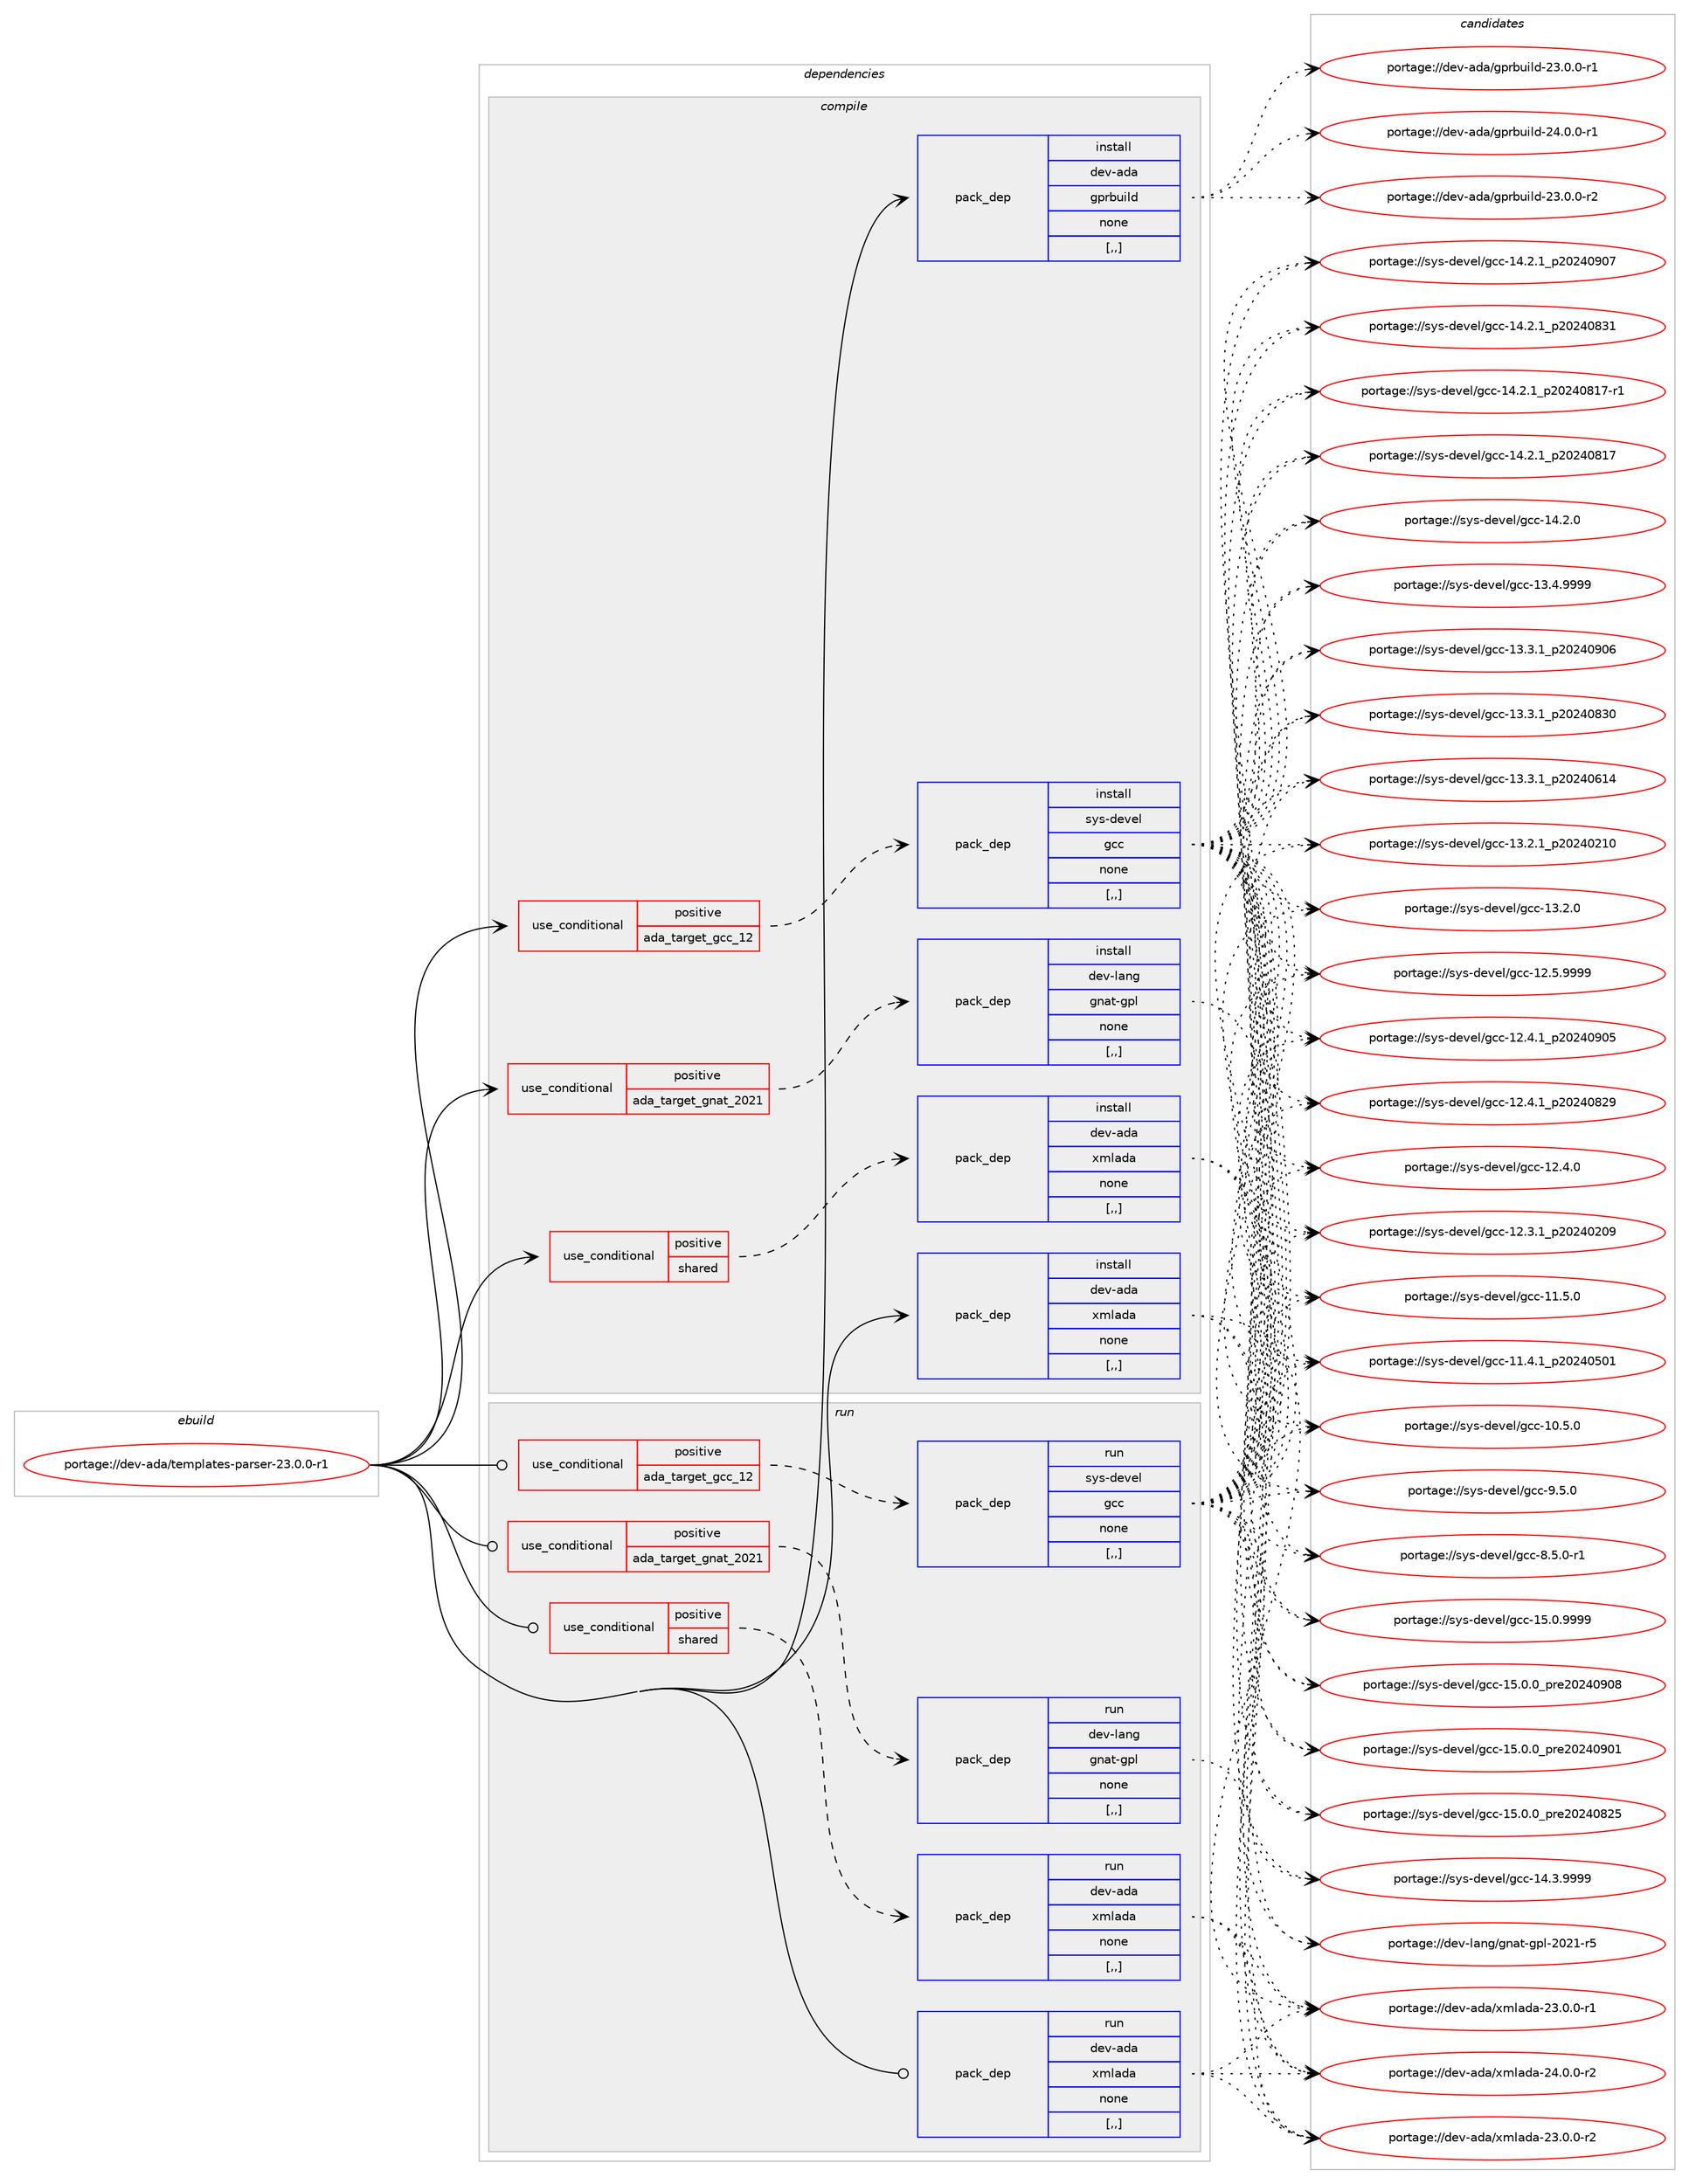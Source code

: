 digraph prolog {

# *************
# Graph options
# *************

newrank=true;
concentrate=true;
compound=true;
graph [rankdir=LR,fontname=Helvetica,fontsize=10,ranksep=1.5];#, ranksep=2.5, nodesep=0.2];
edge  [arrowhead=vee];
node  [fontname=Helvetica,fontsize=10];

# **********
# The ebuild
# **********

subgraph cluster_leftcol {
color=gray;
label=<<i>ebuild</i>>;
id [label="portage://dev-ada/templates-parser-23.0.0-r1", color=red, width=4, href="../dev-ada/templates-parser-23.0.0-r1.svg"];
}

# ****************
# The dependencies
# ****************

subgraph cluster_midcol {
color=gray;
label=<<i>dependencies</i>>;
subgraph cluster_compile {
fillcolor="#eeeeee";
style=filled;
label=<<i>compile</i>>;
subgraph cond146524 {
dependency557689 [label=<<TABLE BORDER="0" CELLBORDER="1" CELLSPACING="0" CELLPADDING="4"><TR><TD ROWSPAN="3" CELLPADDING="10">use_conditional</TD></TR><TR><TD>positive</TD></TR><TR><TD>ada_target_gcc_12</TD></TR></TABLE>>, shape=none, color=red];
subgraph pack406643 {
dependency557690 [label=<<TABLE BORDER="0" CELLBORDER="1" CELLSPACING="0" CELLPADDING="4" WIDTH="220"><TR><TD ROWSPAN="6" CELLPADDING="30">pack_dep</TD></TR><TR><TD WIDTH="110">install</TD></TR><TR><TD>sys-devel</TD></TR><TR><TD>gcc</TD></TR><TR><TD>none</TD></TR><TR><TD>[,,]</TD></TR></TABLE>>, shape=none, color=blue];
}
dependency557689:e -> dependency557690:w [weight=20,style="dashed",arrowhead="vee"];
}
id:e -> dependency557689:w [weight=20,style="solid",arrowhead="vee"];
subgraph cond146525 {
dependency557691 [label=<<TABLE BORDER="0" CELLBORDER="1" CELLSPACING="0" CELLPADDING="4"><TR><TD ROWSPAN="3" CELLPADDING="10">use_conditional</TD></TR><TR><TD>positive</TD></TR><TR><TD>ada_target_gnat_2021</TD></TR></TABLE>>, shape=none, color=red];
subgraph pack406644 {
dependency557692 [label=<<TABLE BORDER="0" CELLBORDER="1" CELLSPACING="0" CELLPADDING="4" WIDTH="220"><TR><TD ROWSPAN="6" CELLPADDING="30">pack_dep</TD></TR><TR><TD WIDTH="110">install</TD></TR><TR><TD>dev-lang</TD></TR><TR><TD>gnat-gpl</TD></TR><TR><TD>none</TD></TR><TR><TD>[,,]</TD></TR></TABLE>>, shape=none, color=blue];
}
dependency557691:e -> dependency557692:w [weight=20,style="dashed",arrowhead="vee"];
}
id:e -> dependency557691:w [weight=20,style="solid",arrowhead="vee"];
subgraph cond146526 {
dependency557693 [label=<<TABLE BORDER="0" CELLBORDER="1" CELLSPACING="0" CELLPADDING="4"><TR><TD ROWSPAN="3" CELLPADDING="10">use_conditional</TD></TR><TR><TD>positive</TD></TR><TR><TD>shared</TD></TR></TABLE>>, shape=none, color=red];
subgraph pack406645 {
dependency557694 [label=<<TABLE BORDER="0" CELLBORDER="1" CELLSPACING="0" CELLPADDING="4" WIDTH="220"><TR><TD ROWSPAN="6" CELLPADDING="30">pack_dep</TD></TR><TR><TD WIDTH="110">install</TD></TR><TR><TD>dev-ada</TD></TR><TR><TD>xmlada</TD></TR><TR><TD>none</TD></TR><TR><TD>[,,]</TD></TR></TABLE>>, shape=none, color=blue];
}
dependency557693:e -> dependency557694:w [weight=20,style="dashed",arrowhead="vee"];
}
id:e -> dependency557693:w [weight=20,style="solid",arrowhead="vee"];
subgraph pack406646 {
dependency557695 [label=<<TABLE BORDER="0" CELLBORDER="1" CELLSPACING="0" CELLPADDING="4" WIDTH="220"><TR><TD ROWSPAN="6" CELLPADDING="30">pack_dep</TD></TR><TR><TD WIDTH="110">install</TD></TR><TR><TD>dev-ada</TD></TR><TR><TD>gprbuild</TD></TR><TR><TD>none</TD></TR><TR><TD>[,,]</TD></TR></TABLE>>, shape=none, color=blue];
}
id:e -> dependency557695:w [weight=20,style="solid",arrowhead="vee"];
subgraph pack406647 {
dependency557696 [label=<<TABLE BORDER="0" CELLBORDER="1" CELLSPACING="0" CELLPADDING="4" WIDTH="220"><TR><TD ROWSPAN="6" CELLPADDING="30">pack_dep</TD></TR><TR><TD WIDTH="110">install</TD></TR><TR><TD>dev-ada</TD></TR><TR><TD>xmlada</TD></TR><TR><TD>none</TD></TR><TR><TD>[,,]</TD></TR></TABLE>>, shape=none, color=blue];
}
id:e -> dependency557696:w [weight=20,style="solid",arrowhead="vee"];
}
subgraph cluster_compileandrun {
fillcolor="#eeeeee";
style=filled;
label=<<i>compile and run</i>>;
}
subgraph cluster_run {
fillcolor="#eeeeee";
style=filled;
label=<<i>run</i>>;
subgraph cond146527 {
dependency557697 [label=<<TABLE BORDER="0" CELLBORDER="1" CELLSPACING="0" CELLPADDING="4"><TR><TD ROWSPAN="3" CELLPADDING="10">use_conditional</TD></TR><TR><TD>positive</TD></TR><TR><TD>ada_target_gcc_12</TD></TR></TABLE>>, shape=none, color=red];
subgraph pack406648 {
dependency557698 [label=<<TABLE BORDER="0" CELLBORDER="1" CELLSPACING="0" CELLPADDING="4" WIDTH="220"><TR><TD ROWSPAN="6" CELLPADDING="30">pack_dep</TD></TR><TR><TD WIDTH="110">run</TD></TR><TR><TD>sys-devel</TD></TR><TR><TD>gcc</TD></TR><TR><TD>none</TD></TR><TR><TD>[,,]</TD></TR></TABLE>>, shape=none, color=blue];
}
dependency557697:e -> dependency557698:w [weight=20,style="dashed",arrowhead="vee"];
}
id:e -> dependency557697:w [weight=20,style="solid",arrowhead="odot"];
subgraph cond146528 {
dependency557699 [label=<<TABLE BORDER="0" CELLBORDER="1" CELLSPACING="0" CELLPADDING="4"><TR><TD ROWSPAN="3" CELLPADDING="10">use_conditional</TD></TR><TR><TD>positive</TD></TR><TR><TD>ada_target_gnat_2021</TD></TR></TABLE>>, shape=none, color=red];
subgraph pack406649 {
dependency557700 [label=<<TABLE BORDER="0" CELLBORDER="1" CELLSPACING="0" CELLPADDING="4" WIDTH="220"><TR><TD ROWSPAN="6" CELLPADDING="30">pack_dep</TD></TR><TR><TD WIDTH="110">run</TD></TR><TR><TD>dev-lang</TD></TR><TR><TD>gnat-gpl</TD></TR><TR><TD>none</TD></TR><TR><TD>[,,]</TD></TR></TABLE>>, shape=none, color=blue];
}
dependency557699:e -> dependency557700:w [weight=20,style="dashed",arrowhead="vee"];
}
id:e -> dependency557699:w [weight=20,style="solid",arrowhead="odot"];
subgraph cond146529 {
dependency557701 [label=<<TABLE BORDER="0" CELLBORDER="1" CELLSPACING="0" CELLPADDING="4"><TR><TD ROWSPAN="3" CELLPADDING="10">use_conditional</TD></TR><TR><TD>positive</TD></TR><TR><TD>shared</TD></TR></TABLE>>, shape=none, color=red];
subgraph pack406650 {
dependency557702 [label=<<TABLE BORDER="0" CELLBORDER="1" CELLSPACING="0" CELLPADDING="4" WIDTH="220"><TR><TD ROWSPAN="6" CELLPADDING="30">pack_dep</TD></TR><TR><TD WIDTH="110">run</TD></TR><TR><TD>dev-ada</TD></TR><TR><TD>xmlada</TD></TR><TR><TD>none</TD></TR><TR><TD>[,,]</TD></TR></TABLE>>, shape=none, color=blue];
}
dependency557701:e -> dependency557702:w [weight=20,style="dashed",arrowhead="vee"];
}
id:e -> dependency557701:w [weight=20,style="solid",arrowhead="odot"];
subgraph pack406651 {
dependency557703 [label=<<TABLE BORDER="0" CELLBORDER="1" CELLSPACING="0" CELLPADDING="4" WIDTH="220"><TR><TD ROWSPAN="6" CELLPADDING="30">pack_dep</TD></TR><TR><TD WIDTH="110">run</TD></TR><TR><TD>dev-ada</TD></TR><TR><TD>xmlada</TD></TR><TR><TD>none</TD></TR><TR><TD>[,,]</TD></TR></TABLE>>, shape=none, color=blue];
}
id:e -> dependency557703:w [weight=20,style="solid",arrowhead="odot"];
}
}

# **************
# The candidates
# **************

subgraph cluster_choices {
rank=same;
color=gray;
label=<<i>candidates</i>>;

subgraph choice406643 {
color=black;
nodesep=1;
choice1151211154510010111810110847103999945495346484657575757 [label="portage://sys-devel/gcc-15.0.9999", color=red, width=4,href="../sys-devel/gcc-15.0.9999.svg"];
choice1151211154510010111810110847103999945495346484648951121141015048505248574856 [label="portage://sys-devel/gcc-15.0.0_pre20240908", color=red, width=4,href="../sys-devel/gcc-15.0.0_pre20240908.svg"];
choice1151211154510010111810110847103999945495346484648951121141015048505248574849 [label="portage://sys-devel/gcc-15.0.0_pre20240901", color=red, width=4,href="../sys-devel/gcc-15.0.0_pre20240901.svg"];
choice1151211154510010111810110847103999945495346484648951121141015048505248565053 [label="portage://sys-devel/gcc-15.0.0_pre20240825", color=red, width=4,href="../sys-devel/gcc-15.0.0_pre20240825.svg"];
choice1151211154510010111810110847103999945495246514657575757 [label="portage://sys-devel/gcc-14.3.9999", color=red, width=4,href="../sys-devel/gcc-14.3.9999.svg"];
choice1151211154510010111810110847103999945495246504649951125048505248574855 [label="portage://sys-devel/gcc-14.2.1_p20240907", color=red, width=4,href="../sys-devel/gcc-14.2.1_p20240907.svg"];
choice1151211154510010111810110847103999945495246504649951125048505248565149 [label="portage://sys-devel/gcc-14.2.1_p20240831", color=red, width=4,href="../sys-devel/gcc-14.2.1_p20240831.svg"];
choice11512111545100101118101108471039999454952465046499511250485052485649554511449 [label="portage://sys-devel/gcc-14.2.1_p20240817-r1", color=red, width=4,href="../sys-devel/gcc-14.2.1_p20240817-r1.svg"];
choice1151211154510010111810110847103999945495246504649951125048505248564955 [label="portage://sys-devel/gcc-14.2.1_p20240817", color=red, width=4,href="../sys-devel/gcc-14.2.1_p20240817.svg"];
choice1151211154510010111810110847103999945495246504648 [label="portage://sys-devel/gcc-14.2.0", color=red, width=4,href="../sys-devel/gcc-14.2.0.svg"];
choice1151211154510010111810110847103999945495146524657575757 [label="portage://sys-devel/gcc-13.4.9999", color=red, width=4,href="../sys-devel/gcc-13.4.9999.svg"];
choice1151211154510010111810110847103999945495146514649951125048505248574854 [label="portage://sys-devel/gcc-13.3.1_p20240906", color=red, width=4,href="../sys-devel/gcc-13.3.1_p20240906.svg"];
choice1151211154510010111810110847103999945495146514649951125048505248565148 [label="portage://sys-devel/gcc-13.3.1_p20240830", color=red, width=4,href="../sys-devel/gcc-13.3.1_p20240830.svg"];
choice1151211154510010111810110847103999945495146514649951125048505248544952 [label="portage://sys-devel/gcc-13.3.1_p20240614", color=red, width=4,href="../sys-devel/gcc-13.3.1_p20240614.svg"];
choice1151211154510010111810110847103999945495146504649951125048505248504948 [label="portage://sys-devel/gcc-13.2.1_p20240210", color=red, width=4,href="../sys-devel/gcc-13.2.1_p20240210.svg"];
choice1151211154510010111810110847103999945495146504648 [label="portage://sys-devel/gcc-13.2.0", color=red, width=4,href="../sys-devel/gcc-13.2.0.svg"];
choice1151211154510010111810110847103999945495046534657575757 [label="portage://sys-devel/gcc-12.5.9999", color=red, width=4,href="../sys-devel/gcc-12.5.9999.svg"];
choice1151211154510010111810110847103999945495046524649951125048505248574853 [label="portage://sys-devel/gcc-12.4.1_p20240905", color=red, width=4,href="../sys-devel/gcc-12.4.1_p20240905.svg"];
choice1151211154510010111810110847103999945495046524649951125048505248565057 [label="portage://sys-devel/gcc-12.4.1_p20240829", color=red, width=4,href="../sys-devel/gcc-12.4.1_p20240829.svg"];
choice1151211154510010111810110847103999945495046524648 [label="portage://sys-devel/gcc-12.4.0", color=red, width=4,href="../sys-devel/gcc-12.4.0.svg"];
choice1151211154510010111810110847103999945495046514649951125048505248504857 [label="portage://sys-devel/gcc-12.3.1_p20240209", color=red, width=4,href="../sys-devel/gcc-12.3.1_p20240209.svg"];
choice1151211154510010111810110847103999945494946534648 [label="portage://sys-devel/gcc-11.5.0", color=red, width=4,href="../sys-devel/gcc-11.5.0.svg"];
choice1151211154510010111810110847103999945494946524649951125048505248534849 [label="portage://sys-devel/gcc-11.4.1_p20240501", color=red, width=4,href="../sys-devel/gcc-11.4.1_p20240501.svg"];
choice1151211154510010111810110847103999945494846534648 [label="portage://sys-devel/gcc-10.5.0", color=red, width=4,href="../sys-devel/gcc-10.5.0.svg"];
choice11512111545100101118101108471039999455746534648 [label="portage://sys-devel/gcc-9.5.0", color=red, width=4,href="../sys-devel/gcc-9.5.0.svg"];
choice115121115451001011181011084710399994556465346484511449 [label="portage://sys-devel/gcc-8.5.0-r1", color=red, width=4,href="../sys-devel/gcc-8.5.0-r1.svg"];
dependency557690:e -> choice1151211154510010111810110847103999945495346484657575757:w [style=dotted,weight="100"];
dependency557690:e -> choice1151211154510010111810110847103999945495346484648951121141015048505248574856:w [style=dotted,weight="100"];
dependency557690:e -> choice1151211154510010111810110847103999945495346484648951121141015048505248574849:w [style=dotted,weight="100"];
dependency557690:e -> choice1151211154510010111810110847103999945495346484648951121141015048505248565053:w [style=dotted,weight="100"];
dependency557690:e -> choice1151211154510010111810110847103999945495246514657575757:w [style=dotted,weight="100"];
dependency557690:e -> choice1151211154510010111810110847103999945495246504649951125048505248574855:w [style=dotted,weight="100"];
dependency557690:e -> choice1151211154510010111810110847103999945495246504649951125048505248565149:w [style=dotted,weight="100"];
dependency557690:e -> choice11512111545100101118101108471039999454952465046499511250485052485649554511449:w [style=dotted,weight="100"];
dependency557690:e -> choice1151211154510010111810110847103999945495246504649951125048505248564955:w [style=dotted,weight="100"];
dependency557690:e -> choice1151211154510010111810110847103999945495246504648:w [style=dotted,weight="100"];
dependency557690:e -> choice1151211154510010111810110847103999945495146524657575757:w [style=dotted,weight="100"];
dependency557690:e -> choice1151211154510010111810110847103999945495146514649951125048505248574854:w [style=dotted,weight="100"];
dependency557690:e -> choice1151211154510010111810110847103999945495146514649951125048505248565148:w [style=dotted,weight="100"];
dependency557690:e -> choice1151211154510010111810110847103999945495146514649951125048505248544952:w [style=dotted,weight="100"];
dependency557690:e -> choice1151211154510010111810110847103999945495146504649951125048505248504948:w [style=dotted,weight="100"];
dependency557690:e -> choice1151211154510010111810110847103999945495146504648:w [style=dotted,weight="100"];
dependency557690:e -> choice1151211154510010111810110847103999945495046534657575757:w [style=dotted,weight="100"];
dependency557690:e -> choice1151211154510010111810110847103999945495046524649951125048505248574853:w [style=dotted,weight="100"];
dependency557690:e -> choice1151211154510010111810110847103999945495046524649951125048505248565057:w [style=dotted,weight="100"];
dependency557690:e -> choice1151211154510010111810110847103999945495046524648:w [style=dotted,weight="100"];
dependency557690:e -> choice1151211154510010111810110847103999945495046514649951125048505248504857:w [style=dotted,weight="100"];
dependency557690:e -> choice1151211154510010111810110847103999945494946534648:w [style=dotted,weight="100"];
dependency557690:e -> choice1151211154510010111810110847103999945494946524649951125048505248534849:w [style=dotted,weight="100"];
dependency557690:e -> choice1151211154510010111810110847103999945494846534648:w [style=dotted,weight="100"];
dependency557690:e -> choice11512111545100101118101108471039999455746534648:w [style=dotted,weight="100"];
dependency557690:e -> choice115121115451001011181011084710399994556465346484511449:w [style=dotted,weight="100"];
}
subgraph choice406644 {
color=black;
nodesep=1;
choice100101118451089711010347103110971164510311210845504850494511453 [label="portage://dev-lang/gnat-gpl-2021-r5", color=red, width=4,href="../dev-lang/gnat-gpl-2021-r5.svg"];
dependency557692:e -> choice100101118451089711010347103110971164510311210845504850494511453:w [style=dotted,weight="100"];
}
subgraph choice406645 {
color=black;
nodesep=1;
choice100101118459710097471201091089710097455052464846484511450 [label="portage://dev-ada/xmlada-24.0.0-r2", color=red, width=4,href="../dev-ada/xmlada-24.0.0-r2.svg"];
choice100101118459710097471201091089710097455051464846484511450 [label="portage://dev-ada/xmlada-23.0.0-r2", color=red, width=4,href="../dev-ada/xmlada-23.0.0-r2.svg"];
choice100101118459710097471201091089710097455051464846484511449 [label="portage://dev-ada/xmlada-23.0.0-r1", color=red, width=4,href="../dev-ada/xmlada-23.0.0-r1.svg"];
dependency557694:e -> choice100101118459710097471201091089710097455052464846484511450:w [style=dotted,weight="100"];
dependency557694:e -> choice100101118459710097471201091089710097455051464846484511450:w [style=dotted,weight="100"];
dependency557694:e -> choice100101118459710097471201091089710097455051464846484511449:w [style=dotted,weight="100"];
}
subgraph choice406646 {
color=black;
nodesep=1;
choice1001011184597100974710311211498117105108100455052464846484511449 [label="portage://dev-ada/gprbuild-24.0.0-r1", color=red, width=4,href="../dev-ada/gprbuild-24.0.0-r1.svg"];
choice1001011184597100974710311211498117105108100455051464846484511450 [label="portage://dev-ada/gprbuild-23.0.0-r2", color=red, width=4,href="../dev-ada/gprbuild-23.0.0-r2.svg"];
choice1001011184597100974710311211498117105108100455051464846484511449 [label="portage://dev-ada/gprbuild-23.0.0-r1", color=red, width=4,href="../dev-ada/gprbuild-23.0.0-r1.svg"];
dependency557695:e -> choice1001011184597100974710311211498117105108100455052464846484511449:w [style=dotted,weight="100"];
dependency557695:e -> choice1001011184597100974710311211498117105108100455051464846484511450:w [style=dotted,weight="100"];
dependency557695:e -> choice1001011184597100974710311211498117105108100455051464846484511449:w [style=dotted,weight="100"];
}
subgraph choice406647 {
color=black;
nodesep=1;
choice100101118459710097471201091089710097455052464846484511450 [label="portage://dev-ada/xmlada-24.0.0-r2", color=red, width=4,href="../dev-ada/xmlada-24.0.0-r2.svg"];
choice100101118459710097471201091089710097455051464846484511450 [label="portage://dev-ada/xmlada-23.0.0-r2", color=red, width=4,href="../dev-ada/xmlada-23.0.0-r2.svg"];
choice100101118459710097471201091089710097455051464846484511449 [label="portage://dev-ada/xmlada-23.0.0-r1", color=red, width=4,href="../dev-ada/xmlada-23.0.0-r1.svg"];
dependency557696:e -> choice100101118459710097471201091089710097455052464846484511450:w [style=dotted,weight="100"];
dependency557696:e -> choice100101118459710097471201091089710097455051464846484511450:w [style=dotted,weight="100"];
dependency557696:e -> choice100101118459710097471201091089710097455051464846484511449:w [style=dotted,weight="100"];
}
subgraph choice406648 {
color=black;
nodesep=1;
choice1151211154510010111810110847103999945495346484657575757 [label="portage://sys-devel/gcc-15.0.9999", color=red, width=4,href="../sys-devel/gcc-15.0.9999.svg"];
choice1151211154510010111810110847103999945495346484648951121141015048505248574856 [label="portage://sys-devel/gcc-15.0.0_pre20240908", color=red, width=4,href="../sys-devel/gcc-15.0.0_pre20240908.svg"];
choice1151211154510010111810110847103999945495346484648951121141015048505248574849 [label="portage://sys-devel/gcc-15.0.0_pre20240901", color=red, width=4,href="../sys-devel/gcc-15.0.0_pre20240901.svg"];
choice1151211154510010111810110847103999945495346484648951121141015048505248565053 [label="portage://sys-devel/gcc-15.0.0_pre20240825", color=red, width=4,href="../sys-devel/gcc-15.0.0_pre20240825.svg"];
choice1151211154510010111810110847103999945495246514657575757 [label="portage://sys-devel/gcc-14.3.9999", color=red, width=4,href="../sys-devel/gcc-14.3.9999.svg"];
choice1151211154510010111810110847103999945495246504649951125048505248574855 [label="portage://sys-devel/gcc-14.2.1_p20240907", color=red, width=4,href="../sys-devel/gcc-14.2.1_p20240907.svg"];
choice1151211154510010111810110847103999945495246504649951125048505248565149 [label="portage://sys-devel/gcc-14.2.1_p20240831", color=red, width=4,href="../sys-devel/gcc-14.2.1_p20240831.svg"];
choice11512111545100101118101108471039999454952465046499511250485052485649554511449 [label="portage://sys-devel/gcc-14.2.1_p20240817-r1", color=red, width=4,href="../sys-devel/gcc-14.2.1_p20240817-r1.svg"];
choice1151211154510010111810110847103999945495246504649951125048505248564955 [label="portage://sys-devel/gcc-14.2.1_p20240817", color=red, width=4,href="../sys-devel/gcc-14.2.1_p20240817.svg"];
choice1151211154510010111810110847103999945495246504648 [label="portage://sys-devel/gcc-14.2.0", color=red, width=4,href="../sys-devel/gcc-14.2.0.svg"];
choice1151211154510010111810110847103999945495146524657575757 [label="portage://sys-devel/gcc-13.4.9999", color=red, width=4,href="../sys-devel/gcc-13.4.9999.svg"];
choice1151211154510010111810110847103999945495146514649951125048505248574854 [label="portage://sys-devel/gcc-13.3.1_p20240906", color=red, width=4,href="../sys-devel/gcc-13.3.1_p20240906.svg"];
choice1151211154510010111810110847103999945495146514649951125048505248565148 [label="portage://sys-devel/gcc-13.3.1_p20240830", color=red, width=4,href="../sys-devel/gcc-13.3.1_p20240830.svg"];
choice1151211154510010111810110847103999945495146514649951125048505248544952 [label="portage://sys-devel/gcc-13.3.1_p20240614", color=red, width=4,href="../sys-devel/gcc-13.3.1_p20240614.svg"];
choice1151211154510010111810110847103999945495146504649951125048505248504948 [label="portage://sys-devel/gcc-13.2.1_p20240210", color=red, width=4,href="../sys-devel/gcc-13.2.1_p20240210.svg"];
choice1151211154510010111810110847103999945495146504648 [label="portage://sys-devel/gcc-13.2.0", color=red, width=4,href="../sys-devel/gcc-13.2.0.svg"];
choice1151211154510010111810110847103999945495046534657575757 [label="portage://sys-devel/gcc-12.5.9999", color=red, width=4,href="../sys-devel/gcc-12.5.9999.svg"];
choice1151211154510010111810110847103999945495046524649951125048505248574853 [label="portage://sys-devel/gcc-12.4.1_p20240905", color=red, width=4,href="../sys-devel/gcc-12.4.1_p20240905.svg"];
choice1151211154510010111810110847103999945495046524649951125048505248565057 [label="portage://sys-devel/gcc-12.4.1_p20240829", color=red, width=4,href="../sys-devel/gcc-12.4.1_p20240829.svg"];
choice1151211154510010111810110847103999945495046524648 [label="portage://sys-devel/gcc-12.4.0", color=red, width=4,href="../sys-devel/gcc-12.4.0.svg"];
choice1151211154510010111810110847103999945495046514649951125048505248504857 [label="portage://sys-devel/gcc-12.3.1_p20240209", color=red, width=4,href="../sys-devel/gcc-12.3.1_p20240209.svg"];
choice1151211154510010111810110847103999945494946534648 [label="portage://sys-devel/gcc-11.5.0", color=red, width=4,href="../sys-devel/gcc-11.5.0.svg"];
choice1151211154510010111810110847103999945494946524649951125048505248534849 [label="portage://sys-devel/gcc-11.4.1_p20240501", color=red, width=4,href="../sys-devel/gcc-11.4.1_p20240501.svg"];
choice1151211154510010111810110847103999945494846534648 [label="portage://sys-devel/gcc-10.5.0", color=red, width=4,href="../sys-devel/gcc-10.5.0.svg"];
choice11512111545100101118101108471039999455746534648 [label="portage://sys-devel/gcc-9.5.0", color=red, width=4,href="../sys-devel/gcc-9.5.0.svg"];
choice115121115451001011181011084710399994556465346484511449 [label="portage://sys-devel/gcc-8.5.0-r1", color=red, width=4,href="../sys-devel/gcc-8.5.0-r1.svg"];
dependency557698:e -> choice1151211154510010111810110847103999945495346484657575757:w [style=dotted,weight="100"];
dependency557698:e -> choice1151211154510010111810110847103999945495346484648951121141015048505248574856:w [style=dotted,weight="100"];
dependency557698:e -> choice1151211154510010111810110847103999945495346484648951121141015048505248574849:w [style=dotted,weight="100"];
dependency557698:e -> choice1151211154510010111810110847103999945495346484648951121141015048505248565053:w [style=dotted,weight="100"];
dependency557698:e -> choice1151211154510010111810110847103999945495246514657575757:w [style=dotted,weight="100"];
dependency557698:e -> choice1151211154510010111810110847103999945495246504649951125048505248574855:w [style=dotted,weight="100"];
dependency557698:e -> choice1151211154510010111810110847103999945495246504649951125048505248565149:w [style=dotted,weight="100"];
dependency557698:e -> choice11512111545100101118101108471039999454952465046499511250485052485649554511449:w [style=dotted,weight="100"];
dependency557698:e -> choice1151211154510010111810110847103999945495246504649951125048505248564955:w [style=dotted,weight="100"];
dependency557698:e -> choice1151211154510010111810110847103999945495246504648:w [style=dotted,weight="100"];
dependency557698:e -> choice1151211154510010111810110847103999945495146524657575757:w [style=dotted,weight="100"];
dependency557698:e -> choice1151211154510010111810110847103999945495146514649951125048505248574854:w [style=dotted,weight="100"];
dependency557698:e -> choice1151211154510010111810110847103999945495146514649951125048505248565148:w [style=dotted,weight="100"];
dependency557698:e -> choice1151211154510010111810110847103999945495146514649951125048505248544952:w [style=dotted,weight="100"];
dependency557698:e -> choice1151211154510010111810110847103999945495146504649951125048505248504948:w [style=dotted,weight="100"];
dependency557698:e -> choice1151211154510010111810110847103999945495146504648:w [style=dotted,weight="100"];
dependency557698:e -> choice1151211154510010111810110847103999945495046534657575757:w [style=dotted,weight="100"];
dependency557698:e -> choice1151211154510010111810110847103999945495046524649951125048505248574853:w [style=dotted,weight="100"];
dependency557698:e -> choice1151211154510010111810110847103999945495046524649951125048505248565057:w [style=dotted,weight="100"];
dependency557698:e -> choice1151211154510010111810110847103999945495046524648:w [style=dotted,weight="100"];
dependency557698:e -> choice1151211154510010111810110847103999945495046514649951125048505248504857:w [style=dotted,weight="100"];
dependency557698:e -> choice1151211154510010111810110847103999945494946534648:w [style=dotted,weight="100"];
dependency557698:e -> choice1151211154510010111810110847103999945494946524649951125048505248534849:w [style=dotted,weight="100"];
dependency557698:e -> choice1151211154510010111810110847103999945494846534648:w [style=dotted,weight="100"];
dependency557698:e -> choice11512111545100101118101108471039999455746534648:w [style=dotted,weight="100"];
dependency557698:e -> choice115121115451001011181011084710399994556465346484511449:w [style=dotted,weight="100"];
}
subgraph choice406649 {
color=black;
nodesep=1;
choice100101118451089711010347103110971164510311210845504850494511453 [label="portage://dev-lang/gnat-gpl-2021-r5", color=red, width=4,href="../dev-lang/gnat-gpl-2021-r5.svg"];
dependency557700:e -> choice100101118451089711010347103110971164510311210845504850494511453:w [style=dotted,weight="100"];
}
subgraph choice406650 {
color=black;
nodesep=1;
choice100101118459710097471201091089710097455052464846484511450 [label="portage://dev-ada/xmlada-24.0.0-r2", color=red, width=4,href="../dev-ada/xmlada-24.0.0-r2.svg"];
choice100101118459710097471201091089710097455051464846484511450 [label="portage://dev-ada/xmlada-23.0.0-r2", color=red, width=4,href="../dev-ada/xmlada-23.0.0-r2.svg"];
choice100101118459710097471201091089710097455051464846484511449 [label="portage://dev-ada/xmlada-23.0.0-r1", color=red, width=4,href="../dev-ada/xmlada-23.0.0-r1.svg"];
dependency557702:e -> choice100101118459710097471201091089710097455052464846484511450:w [style=dotted,weight="100"];
dependency557702:e -> choice100101118459710097471201091089710097455051464846484511450:w [style=dotted,weight="100"];
dependency557702:e -> choice100101118459710097471201091089710097455051464846484511449:w [style=dotted,weight="100"];
}
subgraph choice406651 {
color=black;
nodesep=1;
choice100101118459710097471201091089710097455052464846484511450 [label="portage://dev-ada/xmlada-24.0.0-r2", color=red, width=4,href="../dev-ada/xmlada-24.0.0-r2.svg"];
choice100101118459710097471201091089710097455051464846484511450 [label="portage://dev-ada/xmlada-23.0.0-r2", color=red, width=4,href="../dev-ada/xmlada-23.0.0-r2.svg"];
choice100101118459710097471201091089710097455051464846484511449 [label="portage://dev-ada/xmlada-23.0.0-r1", color=red, width=4,href="../dev-ada/xmlada-23.0.0-r1.svg"];
dependency557703:e -> choice100101118459710097471201091089710097455052464846484511450:w [style=dotted,weight="100"];
dependency557703:e -> choice100101118459710097471201091089710097455051464846484511450:w [style=dotted,weight="100"];
dependency557703:e -> choice100101118459710097471201091089710097455051464846484511449:w [style=dotted,weight="100"];
}
}

}
